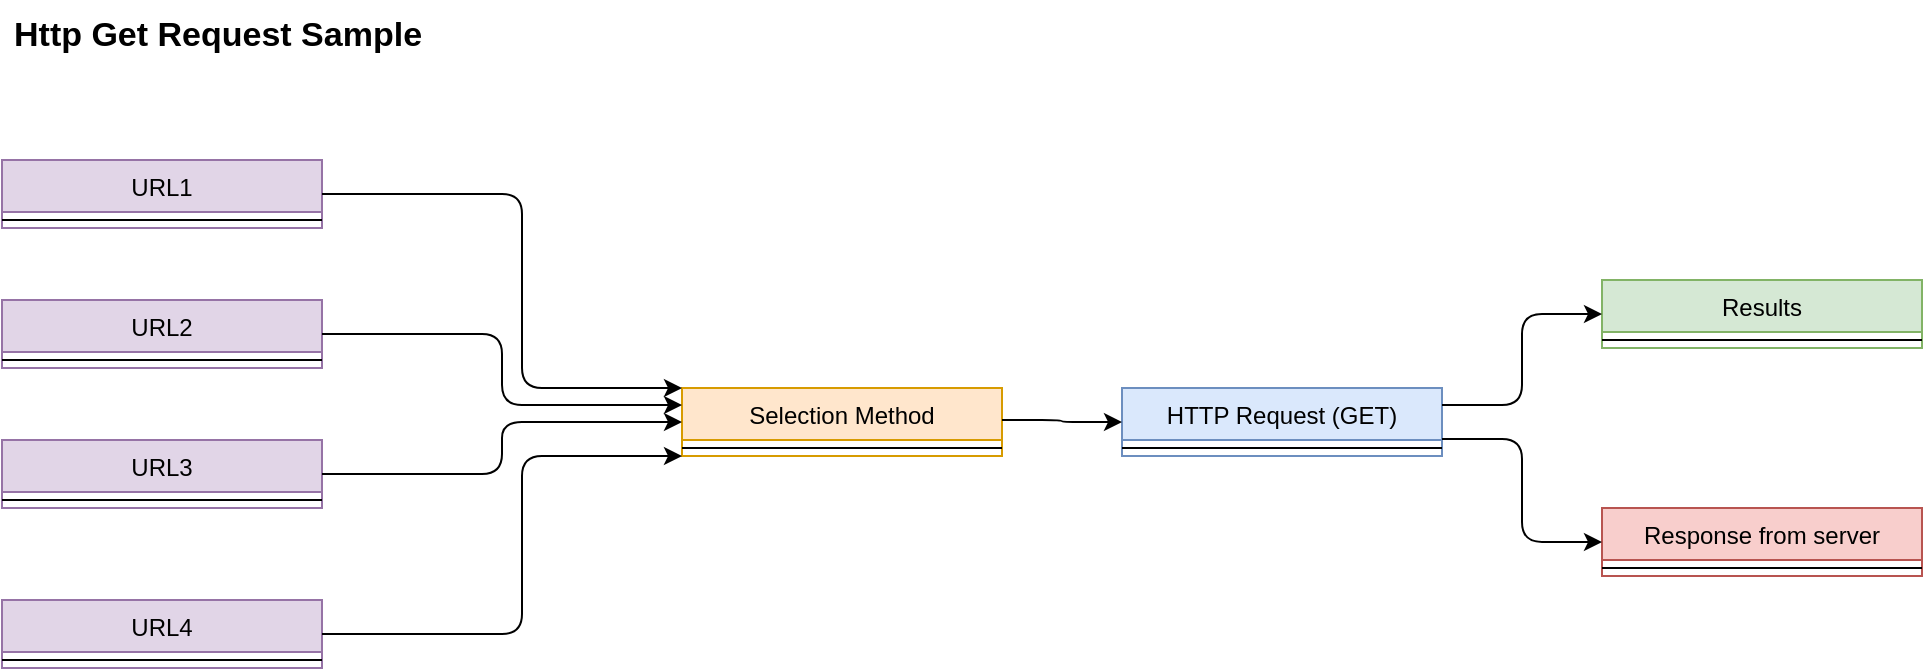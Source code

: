 <mxfile version="14.1.8" type="device"><diagram id="C5RBs43oDa-KdzZeNtuy" name="Page-1"><mxGraphModel dx="1026" dy="594" grid="1" gridSize="10" guides="1" tooltips="1" connect="1" arrows="1" fold="1" page="1" pageScale="1" pageWidth="827" pageHeight="1169" math="0" shadow="0"><root><mxCell id="WIyWlLk6GJQsqaUBKTNV-0"/><mxCell id="WIyWlLk6GJQsqaUBKTNV-1" parent="WIyWlLk6GJQsqaUBKTNV-0"/><mxCell id="zkfFHV4jXpPFQw0GAbJ--13" value="URL1" style="swimlane;fontStyle=0;align=center;verticalAlign=top;childLayout=stackLayout;horizontal=1;startSize=26;horizontalStack=0;resizeParent=1;resizeLast=0;collapsible=1;marginBottom=0;rounded=0;shadow=0;strokeWidth=1;fillColor=#e1d5e7;strokeColor=#9673a6;" parent="WIyWlLk6GJQsqaUBKTNV-1" vertex="1"><mxGeometry x="40" y="100" width="160" height="34" as="geometry"><mxRectangle x="340" y="380" width="170" height="26" as="alternateBounds"/></mxGeometry></mxCell><mxCell id="zkfFHV4jXpPFQw0GAbJ--15" value="" style="line;html=1;strokeWidth=1;align=left;verticalAlign=middle;spacingTop=-1;spacingLeft=3;spacingRight=3;rotatable=0;labelPosition=right;points=[];portConstraint=eastwest;" parent="zkfFHV4jXpPFQw0GAbJ--13" vertex="1"><mxGeometry y="26" width="160" height="8" as="geometry"/></mxCell><mxCell id="W9wzBwucB9AwO86Fl_An-0" value="Http Get Request Sample" style="text;align=left;verticalAlign=top;spacingLeft=4;spacingRight=4;overflow=hidden;rotatable=0;points=[[0,0.5],[1,0.5]];portConstraint=eastwest;rounded=0;shadow=0;html=0;fontStyle=1;fontSize=17;" vertex="1" parent="WIyWlLk6GJQsqaUBKTNV-1"><mxGeometry x="40" y="20" width="220" height="26" as="geometry"/></mxCell><mxCell id="W9wzBwucB9AwO86Fl_An-1" value="URL3" style="swimlane;fontStyle=0;align=center;verticalAlign=top;childLayout=stackLayout;horizontal=1;startSize=26;horizontalStack=0;resizeParent=1;resizeLast=0;collapsible=1;marginBottom=0;rounded=0;shadow=0;strokeWidth=1;fillColor=#e1d5e7;strokeColor=#9673a6;" vertex="1" parent="WIyWlLk6GJQsqaUBKTNV-1"><mxGeometry x="40" y="240" width="160" height="34" as="geometry"><mxRectangle x="340" y="380" width="170" height="26" as="alternateBounds"/></mxGeometry></mxCell><mxCell id="W9wzBwucB9AwO86Fl_An-3" value="" style="line;html=1;strokeWidth=1;align=left;verticalAlign=middle;spacingTop=-1;spacingLeft=3;spacingRight=3;rotatable=0;labelPosition=right;points=[];portConstraint=eastwest;" vertex="1" parent="W9wzBwucB9AwO86Fl_An-1"><mxGeometry y="26" width="160" height="8" as="geometry"/></mxCell><mxCell id="W9wzBwucB9AwO86Fl_An-4" value="URL2" style="swimlane;fontStyle=0;align=center;verticalAlign=top;childLayout=stackLayout;horizontal=1;startSize=26;horizontalStack=0;resizeParent=1;resizeLast=0;collapsible=1;marginBottom=0;rounded=0;shadow=0;strokeWidth=1;fillColor=#e1d5e7;strokeColor=#9673a6;" vertex="1" parent="WIyWlLk6GJQsqaUBKTNV-1"><mxGeometry x="40" y="170" width="160" height="34" as="geometry"><mxRectangle x="340" y="380" width="170" height="26" as="alternateBounds"/></mxGeometry></mxCell><mxCell id="W9wzBwucB9AwO86Fl_An-6" value="" style="line;html=1;strokeWidth=1;align=left;verticalAlign=middle;spacingTop=-1;spacingLeft=3;spacingRight=3;rotatable=0;labelPosition=right;points=[];portConstraint=eastwest;" vertex="1" parent="W9wzBwucB9AwO86Fl_An-4"><mxGeometry y="26" width="160" height="8" as="geometry"/></mxCell><mxCell id="W9wzBwucB9AwO86Fl_An-7" value="URL4" style="swimlane;fontStyle=0;align=center;verticalAlign=top;childLayout=stackLayout;horizontal=1;startSize=26;horizontalStack=0;resizeParent=1;resizeLast=0;collapsible=1;marginBottom=0;rounded=0;shadow=0;strokeWidth=1;fillColor=#e1d5e7;strokeColor=#9673a6;" vertex="1" parent="WIyWlLk6GJQsqaUBKTNV-1"><mxGeometry x="40" y="320" width="160" height="34" as="geometry"><mxRectangle x="340" y="380" width="170" height="26" as="alternateBounds"/></mxGeometry></mxCell><mxCell id="W9wzBwucB9AwO86Fl_An-9" value="" style="line;html=1;strokeWidth=1;align=left;verticalAlign=middle;spacingTop=-1;spacingLeft=3;spacingRight=3;rotatable=0;labelPosition=right;points=[];portConstraint=eastwest;" vertex="1" parent="W9wzBwucB9AwO86Fl_An-7"><mxGeometry y="26" width="160" height="8" as="geometry"/></mxCell><mxCell id="W9wzBwucB9AwO86Fl_An-11" value="HTTP Request (GET)" style="swimlane;fontStyle=0;align=center;verticalAlign=top;childLayout=stackLayout;horizontal=1;startSize=26;horizontalStack=0;resizeParent=1;resizeLast=0;collapsible=1;marginBottom=0;rounded=0;shadow=0;strokeWidth=1;fillColor=#dae8fc;strokeColor=#6c8ebf;" vertex="1" parent="WIyWlLk6GJQsqaUBKTNV-1"><mxGeometry x="600" y="214" width="160" height="34" as="geometry"><mxRectangle x="340" y="380" width="170" height="26" as="alternateBounds"/></mxGeometry></mxCell><mxCell id="W9wzBwucB9AwO86Fl_An-12" value="" style="line;html=1;strokeWidth=1;align=left;verticalAlign=middle;spacingTop=-1;spacingLeft=3;spacingRight=3;rotatable=0;labelPosition=right;points=[];portConstraint=eastwest;" vertex="1" parent="W9wzBwucB9AwO86Fl_An-11"><mxGeometry y="26" width="160" height="8" as="geometry"/></mxCell><mxCell id="W9wzBwucB9AwO86Fl_An-13" value="Selection Method" style="swimlane;fontStyle=0;align=center;verticalAlign=top;childLayout=stackLayout;horizontal=1;startSize=26;horizontalStack=0;resizeParent=1;resizeLast=0;collapsible=1;marginBottom=0;rounded=0;shadow=0;strokeWidth=1;fillColor=#ffe6cc;strokeColor=#d79b00;" vertex="1" parent="WIyWlLk6GJQsqaUBKTNV-1"><mxGeometry x="380" y="214" width="160" height="34" as="geometry"><mxRectangle x="340" y="380" width="170" height="26" as="alternateBounds"/></mxGeometry></mxCell><mxCell id="W9wzBwucB9AwO86Fl_An-14" value="" style="line;html=1;strokeWidth=1;align=left;verticalAlign=middle;spacingTop=-1;spacingLeft=3;spacingRight=3;rotatable=0;labelPosition=right;points=[];portConstraint=eastwest;" vertex="1" parent="W9wzBwucB9AwO86Fl_An-13"><mxGeometry y="26" width="160" height="8" as="geometry"/></mxCell><mxCell id="W9wzBwucB9AwO86Fl_An-15" value="Response from server" style="swimlane;fontStyle=0;align=center;verticalAlign=top;childLayout=stackLayout;horizontal=1;startSize=26;horizontalStack=0;resizeParent=1;resizeLast=0;collapsible=1;marginBottom=0;rounded=0;shadow=0;strokeWidth=1;fillColor=#f8cecc;strokeColor=#b85450;" vertex="1" parent="WIyWlLk6GJQsqaUBKTNV-1"><mxGeometry x="840" y="274" width="160" height="34" as="geometry"><mxRectangle x="340" y="380" width="170" height="26" as="alternateBounds"/></mxGeometry></mxCell><mxCell id="W9wzBwucB9AwO86Fl_An-16" value="" style="line;html=1;strokeWidth=1;align=left;verticalAlign=middle;spacingTop=-1;spacingLeft=3;spacingRight=3;rotatable=0;labelPosition=right;points=[];portConstraint=eastwest;" vertex="1" parent="W9wzBwucB9AwO86Fl_An-15"><mxGeometry y="26" width="160" height="8" as="geometry"/></mxCell><mxCell id="W9wzBwucB9AwO86Fl_An-17" value="Results" style="swimlane;fontStyle=0;align=center;verticalAlign=top;childLayout=stackLayout;horizontal=1;startSize=26;horizontalStack=0;resizeParent=1;resizeLast=0;collapsible=1;marginBottom=0;rounded=0;shadow=0;strokeWidth=1;fillColor=#d5e8d4;strokeColor=#82b366;" vertex="1" parent="WIyWlLk6GJQsqaUBKTNV-1"><mxGeometry x="840" y="160" width="160" height="34" as="geometry"><mxRectangle x="340" y="380" width="170" height="26" as="alternateBounds"/></mxGeometry></mxCell><mxCell id="W9wzBwucB9AwO86Fl_An-18" value="" style="line;html=1;strokeWidth=1;align=left;verticalAlign=middle;spacingTop=-1;spacingLeft=3;spacingRight=3;rotatable=0;labelPosition=right;points=[];portConstraint=eastwest;" vertex="1" parent="W9wzBwucB9AwO86Fl_An-17"><mxGeometry y="26" width="160" height="8" as="geometry"/></mxCell><mxCell id="W9wzBwucB9AwO86Fl_An-19" value="" style="edgeStyle=elbowEdgeStyle;elbow=horizontal;endArrow=classic;html=1;fontSize=17;entryX=0;entryY=0.5;entryDx=0;entryDy=0;exitX=1;exitY=0.25;exitDx=0;exitDy=0;" edge="1" parent="WIyWlLk6GJQsqaUBKTNV-1" source="W9wzBwucB9AwO86Fl_An-11" target="W9wzBwucB9AwO86Fl_An-17"><mxGeometry width="50" height="50" relative="1" as="geometry"><mxPoint x="770" y="224" as="sourcePoint"/><mxPoint x="820" y="174" as="targetPoint"/></mxGeometry></mxCell><mxCell id="W9wzBwucB9AwO86Fl_An-20" value="" style="edgeStyle=elbowEdgeStyle;elbow=horizontal;endArrow=classic;html=1;fontSize=17;entryX=0;entryY=0.5;entryDx=0;entryDy=0;exitX=1;exitY=0.75;exitDx=0;exitDy=0;" edge="1" parent="WIyWlLk6GJQsqaUBKTNV-1" source="W9wzBwucB9AwO86Fl_An-11" target="W9wzBwucB9AwO86Fl_An-15"><mxGeometry width="50" height="50" relative="1" as="geometry"><mxPoint x="780" y="240" as="sourcePoint"/><mxPoint x="840" y="320" as="targetPoint"/></mxGeometry></mxCell><mxCell id="W9wzBwucB9AwO86Fl_An-21" value="" style="edgeStyle=elbowEdgeStyle;elbow=horizontal;endArrow=classic;html=1;fontSize=17;entryX=0;entryY=0;entryDx=0;entryDy=0;exitX=1;exitY=0.5;exitDx=0;exitDy=0;" edge="1" parent="WIyWlLk6GJQsqaUBKTNV-1" source="zkfFHV4jXpPFQw0GAbJ--13" target="W9wzBwucB9AwO86Fl_An-13"><mxGeometry width="50" height="50" relative="1" as="geometry"><mxPoint x="210" y="120" as="sourcePoint"/><mxPoint x="260" y="70" as="targetPoint"/><Array as="points"><mxPoint x="300" y="160"/></Array></mxGeometry></mxCell><mxCell id="W9wzBwucB9AwO86Fl_An-25" value="" style="edgeStyle=elbowEdgeStyle;elbow=horizontal;endArrow=classic;html=1;fontSize=17;exitX=1;exitY=0.5;exitDx=0;exitDy=0;entryX=0;entryY=0.25;entryDx=0;entryDy=0;" edge="1" parent="WIyWlLk6GJQsqaUBKTNV-1" source="W9wzBwucB9AwO86Fl_An-4" target="W9wzBwucB9AwO86Fl_An-13"><mxGeometry width="50" height="50" relative="1" as="geometry"><mxPoint x="210" y="194" as="sourcePoint"/><mxPoint x="260" y="300" as="targetPoint"/></mxGeometry></mxCell><mxCell id="W9wzBwucB9AwO86Fl_An-26" value="" style="edgeStyle=elbowEdgeStyle;elbow=horizontal;endArrow=classic;html=1;fontSize=17;exitX=1;exitY=0.5;exitDx=0;exitDy=0;entryX=0;entryY=1;entryDx=0;entryDy=0;" edge="1" parent="WIyWlLk6GJQsqaUBKTNV-1" source="W9wzBwucB9AwO86Fl_An-7" target="W9wzBwucB9AwO86Fl_An-13"><mxGeometry width="50" height="50" relative="1" as="geometry"><mxPoint x="220" y="330" as="sourcePoint"/><mxPoint x="270" y="280" as="targetPoint"/><Array as="points"><mxPoint x="300" y="300"/></Array></mxGeometry></mxCell><mxCell id="W9wzBwucB9AwO86Fl_An-27" value="" style="edgeStyle=elbowEdgeStyle;elbow=horizontal;endArrow=classic;html=1;fontSize=17;entryX=0;entryY=0.5;entryDx=0;entryDy=0;exitX=1;exitY=0.5;exitDx=0;exitDy=0;" edge="1" parent="WIyWlLk6GJQsqaUBKTNV-1" source="W9wzBwucB9AwO86Fl_An-1" target="W9wzBwucB9AwO86Fl_An-13"><mxGeometry width="50" height="50" relative="1" as="geometry"><mxPoint x="220" y="264" as="sourcePoint"/><mxPoint x="270" y="214" as="targetPoint"/></mxGeometry></mxCell><mxCell id="W9wzBwucB9AwO86Fl_An-28" value="" style="edgeStyle=elbowEdgeStyle;elbow=horizontal;endArrow=classic;html=1;fontSize=17;entryX=0;entryY=0.5;entryDx=0;entryDy=0;" edge="1" parent="WIyWlLk6GJQsqaUBKTNV-1" target="W9wzBwucB9AwO86Fl_An-11"><mxGeometry width="50" height="50" relative="1" as="geometry"><mxPoint x="540" y="230" as="sourcePoint"/><mxPoint x="590" y="180" as="targetPoint"/></mxGeometry></mxCell></root></mxGraphModel></diagram></mxfile>